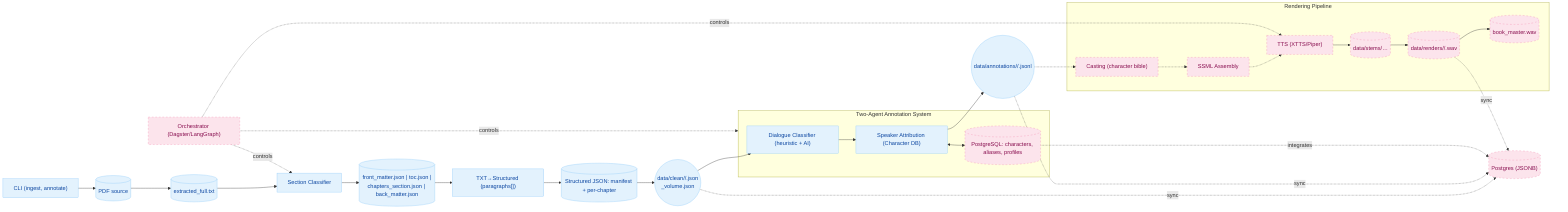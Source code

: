 flowchart LR
	classDef today fill:#e3f2fd,stroke:#90caf9,color:#0d47a1
	classDef future fill:#fce4ec,stroke:#f48fb1,color:#880e4f,stroke-dasharray: 5 5

	%% Entry & ingestion (today)
	CLI["CLI (ingest, annotate)"]:::today
	PDF[("PDF source")]:::today
	TXT[("extracted_full.txt")]:::today
	SectionClassifier["Section Classifier"]:::today
	Classified[("front_matter.json | toc.json |\nchapters_section.json | back_matter.json")]:::today
	Structurer["TXT→Structured (paragraphs[])"]:::today
	JSONStruct[("Structured JSON: manifest + per-chapter")]:::today
	CleanArtifacts(("data/clean/<book>/<chapter>.json\n<pdf_stem>_volume.json")):::today

	%% Two-Agent system (annotation today; DB is future unless enabled)
	subgraph TwoAgent["Two-Agent Annotation System"]
		DialogueAgent["Dialogue Classifier (heuristic + AI)"]:::today
		SpeakerAgent["Speaker Attribution (Character DB)"]:::today
		CharDB[("PostgreSQL: characters, aliases, profiles")]:::future
	end

	Annos(("data/annotations/<book>/<chapter>.jsonl")):::today

	%% Rendering (future)
	subgraph TTS["Rendering Pipeline"]
		Casting["Casting (character bible)"]:::future
		SSML["SSML Assembly"]:::future
		TTSNode["TTS (XTTS/Piper)"]:::future
		Stems[("data/stems/…")]:::future
		Renders[("data/renders/<book>/<chapter>.wav")]:::future
		Master[("book_master.wav")]:::future
	end

	Orchestrator["Orchestrator (Dagster/LangGraph)"]:::future
	DB[("Postgres (JSONB)")]:::future

	%% Flow
	CLI --> PDF --> TXT --> SectionClassifier --> Classified --> Structurer --> JSONStruct --> CleanArtifacts
	CleanArtifacts --> DialogueAgent --> SpeakerAgent --> Annos
	SpeakerAgent <--> CharDB

	Annos -.-> Casting -.-> SSML -.-> TTSNode --> Stems --> Renders --> Master
	Orchestrator -.controls.-> SectionClassifier
	Orchestrator -.controls.-> TwoAgent
	Orchestrator -.controls.-> TTSNode

	CleanArtifacts -.sync.-> DB
	Annos -.sync.-> DB
	Renders -.sync.-> DB
	CharDB -.integrates.-> DB